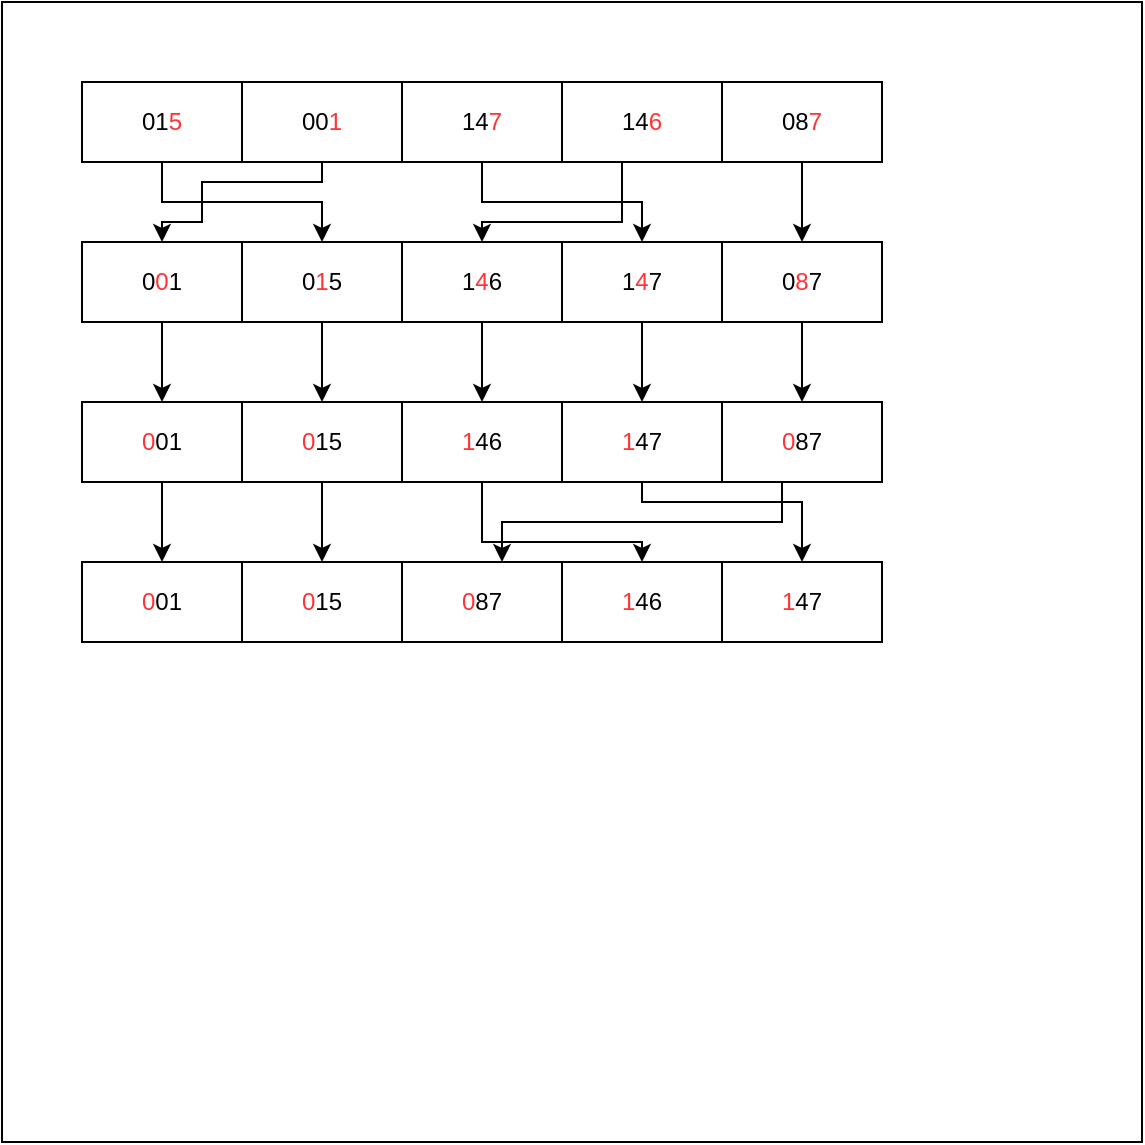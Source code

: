 <mxfile version="15.5.2" type="device"><diagram id="z8VXdBsmkknXsZC3flgm" name="Page-1"><mxGraphModel dx="1422" dy="762" grid="1" gridSize="10" guides="1" tooltips="1" connect="1" arrows="1" fold="1" page="1" pageScale="1" pageWidth="827" pageHeight="1169" math="0" shadow="0"><root><mxCell id="0"/><mxCell id="1" parent="0"/><mxCell id="CJDS3k-K7kDo-daEVJ52-41" value="" style="whiteSpace=wrap;html=1;aspect=fixed;fontColor=#FF3333;" vertex="1" parent="1"><mxGeometry x="80" width="570" height="570" as="geometry"/></mxCell><mxCell id="CJDS3k-K7kDo-daEVJ52-11" style="edgeStyle=orthogonalEdgeStyle;rounded=0;orthogonalLoop=1;jettySize=auto;html=1;exitX=0.5;exitY=1;exitDx=0;exitDy=0;entryX=0.5;entryY=0;entryDx=0;entryDy=0;fontColor=#FF3333;" edge="1" parent="1" source="CJDS3k-K7kDo-daEVJ52-1" target="CJDS3k-K7kDo-daEVJ52-6"><mxGeometry relative="1" as="geometry"><Array as="points"><mxPoint x="160" y="100"/><mxPoint x="240" y="100"/></Array></mxGeometry></mxCell><mxCell id="CJDS3k-K7kDo-daEVJ52-1" value="01&lt;font color=&quot;#ff3333&quot;&gt;5&lt;/font&gt;" style="rounded=0;whiteSpace=wrap;html=1;" vertex="1" parent="1"><mxGeometry x="120" y="40" width="80" height="40" as="geometry"/></mxCell><mxCell id="CJDS3k-K7kDo-daEVJ52-12" style="edgeStyle=orthogonalEdgeStyle;rounded=0;orthogonalLoop=1;jettySize=auto;html=1;exitX=0.5;exitY=1;exitDx=0;exitDy=0;entryX=0.5;entryY=0;entryDx=0;entryDy=0;fontColor=#FF3333;" edge="1" parent="1" source="CJDS3k-K7kDo-daEVJ52-2" target="CJDS3k-K7kDo-daEVJ52-7"><mxGeometry relative="1" as="geometry"><Array as="points"><mxPoint x="240" y="90"/><mxPoint x="180" y="90"/><mxPoint x="180" y="110"/><mxPoint x="160" y="110"/></Array></mxGeometry></mxCell><mxCell id="CJDS3k-K7kDo-daEVJ52-2" value="00&lt;font color=&quot;#ff3333&quot;&gt;1&lt;/font&gt;" style="rounded=0;whiteSpace=wrap;html=1;" vertex="1" parent="1"><mxGeometry x="200" y="40" width="80" height="40" as="geometry"/></mxCell><mxCell id="CJDS3k-K7kDo-daEVJ52-13" style="edgeStyle=orthogonalEdgeStyle;rounded=0;orthogonalLoop=1;jettySize=auto;html=1;exitX=0.5;exitY=1;exitDx=0;exitDy=0;entryX=0.5;entryY=0;entryDx=0;entryDy=0;fontColor=#FF3333;" edge="1" parent="1" source="CJDS3k-K7kDo-daEVJ52-3" target="CJDS3k-K7kDo-daEVJ52-8"><mxGeometry relative="1" as="geometry"/></mxCell><mxCell id="CJDS3k-K7kDo-daEVJ52-3" value="14&lt;font color=&quot;#ff3333&quot;&gt;7&lt;/font&gt;" style="rounded=0;whiteSpace=wrap;html=1;" vertex="1" parent="1"><mxGeometry x="280" y="40" width="80" height="40" as="geometry"/></mxCell><mxCell id="CJDS3k-K7kDo-daEVJ52-14" style="edgeStyle=orthogonalEdgeStyle;rounded=0;orthogonalLoop=1;jettySize=auto;html=1;exitX=0.5;exitY=1;exitDx=0;exitDy=0;entryX=0.5;entryY=0;entryDx=0;entryDy=0;fontColor=#FF3333;" edge="1" parent="1" source="CJDS3k-K7kDo-daEVJ52-4" target="CJDS3k-K7kDo-daEVJ52-9"><mxGeometry relative="1" as="geometry"><Array as="points"><mxPoint x="390" y="80"/><mxPoint x="390" y="110"/><mxPoint x="320" y="110"/></Array></mxGeometry></mxCell><mxCell id="CJDS3k-K7kDo-daEVJ52-4" value="14&lt;font color=&quot;#ff3333&quot;&gt;6&lt;/font&gt;" style="rounded=0;whiteSpace=wrap;html=1;" vertex="1" parent="1"><mxGeometry x="360" y="40" width="80" height="40" as="geometry"/></mxCell><mxCell id="CJDS3k-K7kDo-daEVJ52-15" style="edgeStyle=orthogonalEdgeStyle;rounded=0;orthogonalLoop=1;jettySize=auto;html=1;exitX=0.5;exitY=1;exitDx=0;exitDy=0;fontColor=#FF3333;" edge="1" parent="1" source="CJDS3k-K7kDo-daEVJ52-5" target="CJDS3k-K7kDo-daEVJ52-10"><mxGeometry relative="1" as="geometry"/></mxCell><mxCell id="CJDS3k-K7kDo-daEVJ52-5" value="08&lt;font color=&quot;#ff3333&quot;&gt;7&lt;/font&gt;" style="rounded=0;whiteSpace=wrap;html=1;" vertex="1" parent="1"><mxGeometry x="440" y="40" width="80" height="40" as="geometry"/></mxCell><mxCell id="CJDS3k-K7kDo-daEVJ52-27" style="edgeStyle=orthogonalEdgeStyle;rounded=0;orthogonalLoop=1;jettySize=auto;html=1;exitX=0.5;exitY=1;exitDx=0;exitDy=0;entryX=0.5;entryY=0;entryDx=0;entryDy=0;fontColor=#FF3333;" edge="1" parent="1" source="CJDS3k-K7kDo-daEVJ52-6" target="CJDS3k-K7kDo-daEVJ52-21"><mxGeometry relative="1" as="geometry"/></mxCell><mxCell id="CJDS3k-K7kDo-daEVJ52-6" value="0&lt;font color=&quot;#ff3333&quot;&gt;1&lt;/font&gt;5" style="rounded=0;whiteSpace=wrap;html=1;" vertex="1" parent="1"><mxGeometry x="200" y="120" width="80" height="40" as="geometry"/></mxCell><mxCell id="CJDS3k-K7kDo-daEVJ52-26" style="edgeStyle=orthogonalEdgeStyle;rounded=0;orthogonalLoop=1;jettySize=auto;html=1;exitX=0.5;exitY=1;exitDx=0;exitDy=0;entryX=0.5;entryY=0;entryDx=0;entryDy=0;fontColor=#FF3333;" edge="1" parent="1" source="CJDS3k-K7kDo-daEVJ52-7" target="CJDS3k-K7kDo-daEVJ52-22"><mxGeometry relative="1" as="geometry"/></mxCell><mxCell id="CJDS3k-K7kDo-daEVJ52-7" value="0&lt;font color=&quot;#ff3333&quot;&gt;0&lt;/font&gt;1" style="rounded=0;whiteSpace=wrap;html=1;" vertex="1" parent="1"><mxGeometry x="120" y="120" width="80" height="40" as="geometry"/></mxCell><mxCell id="CJDS3k-K7kDo-daEVJ52-29" style="edgeStyle=orthogonalEdgeStyle;rounded=0;orthogonalLoop=1;jettySize=auto;html=1;exitX=0.5;exitY=1;exitDx=0;exitDy=0;entryX=0.5;entryY=0;entryDx=0;entryDy=0;fontColor=#FF3333;" edge="1" parent="1" source="CJDS3k-K7kDo-daEVJ52-8" target="CJDS3k-K7kDo-daEVJ52-23"><mxGeometry relative="1" as="geometry"/></mxCell><mxCell id="CJDS3k-K7kDo-daEVJ52-8" value="1&lt;font color=&quot;#ff3333&quot;&gt;4&lt;/font&gt;7" style="rounded=0;whiteSpace=wrap;html=1;" vertex="1" parent="1"><mxGeometry x="360" y="120" width="80" height="40" as="geometry"/></mxCell><mxCell id="CJDS3k-K7kDo-daEVJ52-28" style="edgeStyle=orthogonalEdgeStyle;rounded=0;orthogonalLoop=1;jettySize=auto;html=1;exitX=0.5;exitY=1;exitDx=0;exitDy=0;entryX=0.5;entryY=0;entryDx=0;entryDy=0;fontColor=#FF3333;" edge="1" parent="1" source="CJDS3k-K7kDo-daEVJ52-9" target="CJDS3k-K7kDo-daEVJ52-24"><mxGeometry relative="1" as="geometry"/></mxCell><mxCell id="CJDS3k-K7kDo-daEVJ52-9" value="1&lt;font color=&quot;#ff3333&quot;&gt;4&lt;/font&gt;6" style="rounded=0;whiteSpace=wrap;html=1;" vertex="1" parent="1"><mxGeometry x="280" y="120" width="80" height="40" as="geometry"/></mxCell><mxCell id="CJDS3k-K7kDo-daEVJ52-30" style="edgeStyle=orthogonalEdgeStyle;rounded=0;orthogonalLoop=1;jettySize=auto;html=1;exitX=0.5;exitY=1;exitDx=0;exitDy=0;entryX=0.5;entryY=0;entryDx=0;entryDy=0;fontColor=#FF3333;" edge="1" parent="1" source="CJDS3k-K7kDo-daEVJ52-10" target="CJDS3k-K7kDo-daEVJ52-25"><mxGeometry relative="1" as="geometry"/></mxCell><mxCell id="CJDS3k-K7kDo-daEVJ52-10" value="0&lt;font color=&quot;#ff3333&quot;&gt;8&lt;/font&gt;7" style="rounded=0;whiteSpace=wrap;html=1;" vertex="1" parent="1"><mxGeometry x="440" y="120" width="80" height="40" as="geometry"/></mxCell><mxCell id="CJDS3k-K7kDo-daEVJ52-37" style="edgeStyle=orthogonalEdgeStyle;rounded=0;orthogonalLoop=1;jettySize=auto;html=1;exitX=0.5;exitY=1;exitDx=0;exitDy=0;entryX=0.5;entryY=0;entryDx=0;entryDy=0;fontColor=#FF3333;" edge="1" parent="1" source="CJDS3k-K7kDo-daEVJ52-21" target="CJDS3k-K7kDo-daEVJ52-31"><mxGeometry relative="1" as="geometry"/></mxCell><mxCell id="CJDS3k-K7kDo-daEVJ52-21" value="&lt;font color=&quot;#ff3333&quot;&gt;0&lt;/font&gt;15" style="rounded=0;whiteSpace=wrap;html=1;" vertex="1" parent="1"><mxGeometry x="200" y="200" width="80" height="40" as="geometry"/></mxCell><mxCell id="CJDS3k-K7kDo-daEVJ52-36" style="edgeStyle=orthogonalEdgeStyle;rounded=0;orthogonalLoop=1;jettySize=auto;html=1;exitX=0.5;exitY=1;exitDx=0;exitDy=0;entryX=0.5;entryY=0;entryDx=0;entryDy=0;fontColor=#FF3333;" edge="1" parent="1" source="CJDS3k-K7kDo-daEVJ52-22" target="CJDS3k-K7kDo-daEVJ52-32"><mxGeometry relative="1" as="geometry"/></mxCell><mxCell id="CJDS3k-K7kDo-daEVJ52-22" value="&lt;font color=&quot;#ff3333&quot;&gt;0&lt;/font&gt;01" style="rounded=0;whiteSpace=wrap;html=1;" vertex="1" parent="1"><mxGeometry x="120" y="200" width="80" height="40" as="geometry"/></mxCell><mxCell id="CJDS3k-K7kDo-daEVJ52-39" style="edgeStyle=orthogonalEdgeStyle;rounded=0;orthogonalLoop=1;jettySize=auto;html=1;exitX=0.5;exitY=1;exitDx=0;exitDy=0;entryX=0.5;entryY=0;entryDx=0;entryDy=0;fontColor=#FF3333;" edge="1" parent="1" source="CJDS3k-K7kDo-daEVJ52-23" target="CJDS3k-K7kDo-daEVJ52-33"><mxGeometry relative="1" as="geometry"><Array as="points"><mxPoint x="400" y="250"/><mxPoint x="480" y="250"/></Array></mxGeometry></mxCell><mxCell id="CJDS3k-K7kDo-daEVJ52-23" value="&lt;font color=&quot;#ff3333&quot;&gt;1&lt;/font&gt;47" style="rounded=0;whiteSpace=wrap;html=1;" vertex="1" parent="1"><mxGeometry x="360" y="200" width="80" height="40" as="geometry"/></mxCell><mxCell id="CJDS3k-K7kDo-daEVJ52-38" style="edgeStyle=orthogonalEdgeStyle;rounded=0;orthogonalLoop=1;jettySize=auto;html=1;exitX=0.5;exitY=1;exitDx=0;exitDy=0;entryX=0.5;entryY=0;entryDx=0;entryDy=0;fontColor=#FF3333;" edge="1" parent="1" source="CJDS3k-K7kDo-daEVJ52-24" target="CJDS3k-K7kDo-daEVJ52-34"><mxGeometry relative="1" as="geometry"><Array as="points"><mxPoint x="320" y="270"/><mxPoint x="400" y="270"/></Array></mxGeometry></mxCell><mxCell id="CJDS3k-K7kDo-daEVJ52-24" value="&lt;font color=&quot;#ff3333&quot;&gt;1&lt;/font&gt;46" style="rounded=0;whiteSpace=wrap;html=1;" vertex="1" parent="1"><mxGeometry x="280" y="200" width="80" height="40" as="geometry"/></mxCell><mxCell id="CJDS3k-K7kDo-daEVJ52-40" style="edgeStyle=orthogonalEdgeStyle;rounded=0;orthogonalLoop=1;jettySize=auto;html=1;exitX=0.5;exitY=1;exitDx=0;exitDy=0;fontColor=#FF3333;" edge="1" parent="1" source="CJDS3k-K7kDo-daEVJ52-25" target="CJDS3k-K7kDo-daEVJ52-35"><mxGeometry relative="1" as="geometry"><Array as="points"><mxPoint x="470" y="240"/><mxPoint x="470" y="260"/><mxPoint x="330" y="260"/></Array></mxGeometry></mxCell><mxCell id="CJDS3k-K7kDo-daEVJ52-25" value="&lt;font color=&quot;#ff3333&quot;&gt;0&lt;/font&gt;87" style="rounded=0;whiteSpace=wrap;html=1;" vertex="1" parent="1"><mxGeometry x="440" y="200" width="80" height="40" as="geometry"/></mxCell><mxCell id="CJDS3k-K7kDo-daEVJ52-31" value="&lt;font color=&quot;#ff3333&quot;&gt;0&lt;/font&gt;15" style="rounded=0;whiteSpace=wrap;html=1;" vertex="1" parent="1"><mxGeometry x="200" y="280" width="80" height="40" as="geometry"/></mxCell><mxCell id="CJDS3k-K7kDo-daEVJ52-32" value="&lt;font color=&quot;#ff3333&quot;&gt;0&lt;/font&gt;01" style="rounded=0;whiteSpace=wrap;html=1;" vertex="1" parent="1"><mxGeometry x="120" y="280" width="80" height="40" as="geometry"/></mxCell><mxCell id="CJDS3k-K7kDo-daEVJ52-33" value="&lt;font color=&quot;#ff3333&quot;&gt;1&lt;/font&gt;47" style="rounded=0;whiteSpace=wrap;html=1;" vertex="1" parent="1"><mxGeometry x="440" y="280" width="80" height="40" as="geometry"/></mxCell><mxCell id="CJDS3k-K7kDo-daEVJ52-34" value="&lt;font color=&quot;#ff3333&quot;&gt;1&lt;/font&gt;46" style="rounded=0;whiteSpace=wrap;html=1;" vertex="1" parent="1"><mxGeometry x="360" y="280" width="80" height="40" as="geometry"/></mxCell><mxCell id="CJDS3k-K7kDo-daEVJ52-35" value="&lt;font color=&quot;#ff3333&quot;&gt;0&lt;/font&gt;87" style="rounded=0;whiteSpace=wrap;html=1;" vertex="1" parent="1"><mxGeometry x="280" y="280" width="80" height="40" as="geometry"/></mxCell></root></mxGraphModel></diagram></mxfile>
